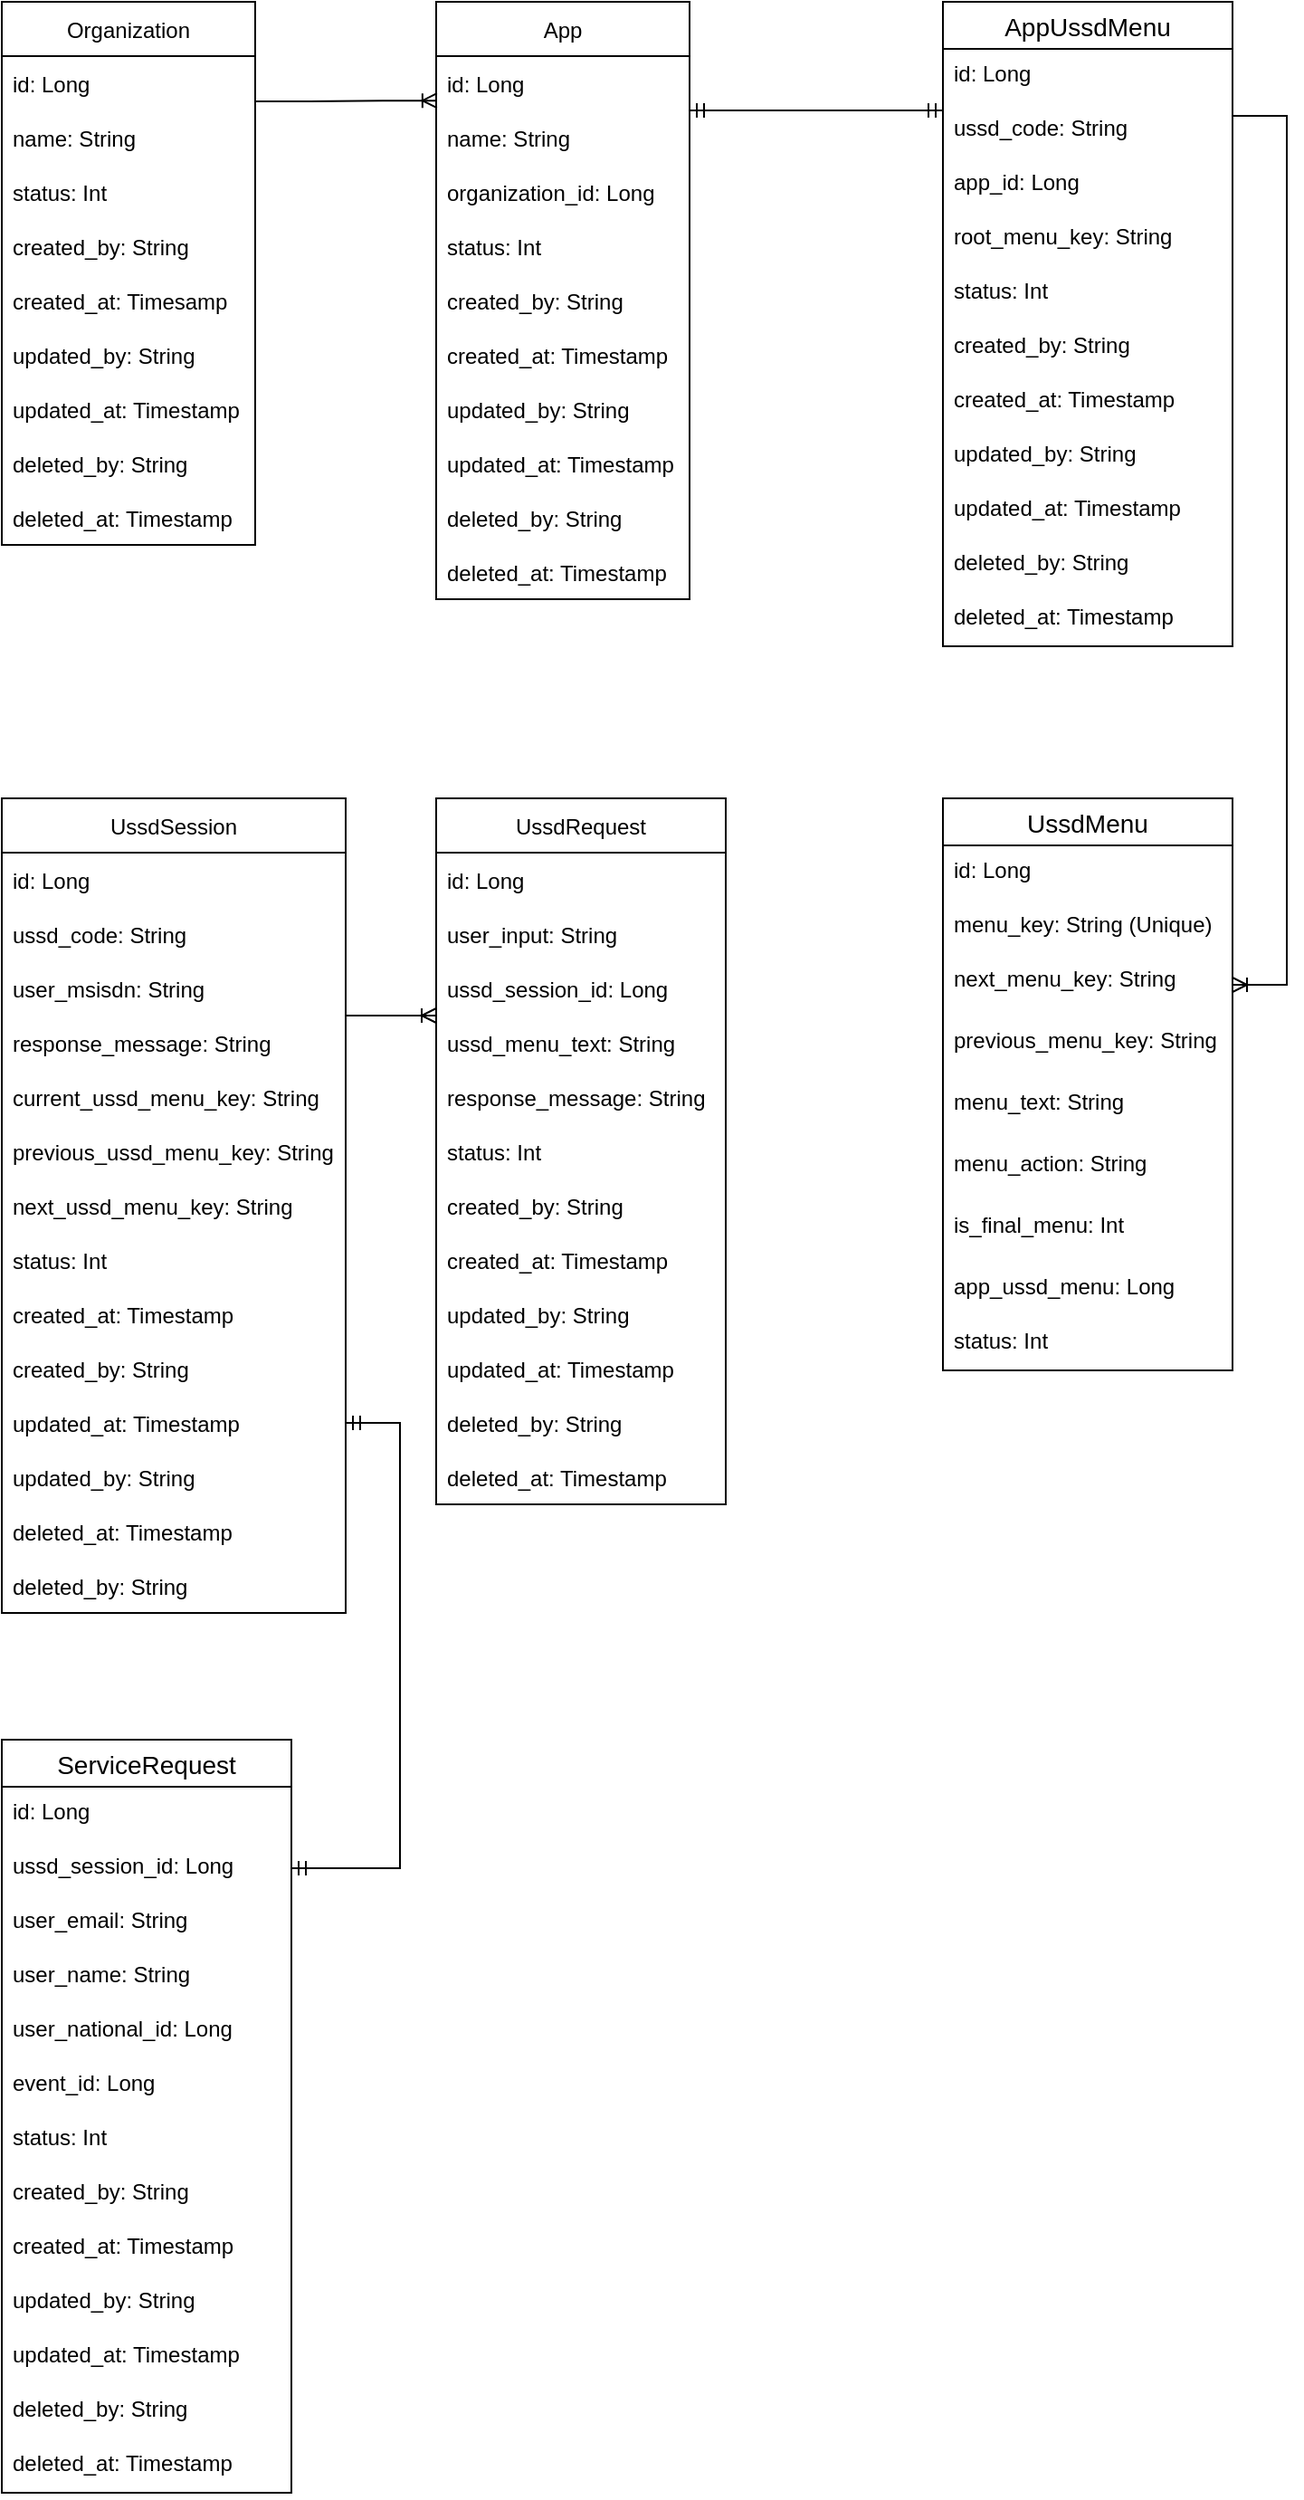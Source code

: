 <mxfile version="16.6.3" type="github" pages="2">
  <diagram id="KvQ5R8EBYwUY4ksD6bvi" name="ERD">
    <mxGraphModel dx="1031" dy="887" grid="1" gridSize="10" guides="1" tooltips="1" connect="1" arrows="1" fold="1" page="1" pageScale="1" pageWidth="1169" pageHeight="1654" math="0" shadow="0">
      <root>
        <mxCell id="0" />
        <mxCell id="1" parent="0" />
        <mxCell id="mJyw6XsFkIW_8hc0mJWz-1" value="Organization" style="swimlane;fontStyle=0;childLayout=stackLayout;horizontal=1;startSize=30;horizontalStack=0;resizeParent=1;resizeParentMax=0;resizeLast=0;collapsible=1;marginBottom=0;" parent="1" vertex="1">
          <mxGeometry x="40" y="40" width="140" height="300" as="geometry" />
        </mxCell>
        <mxCell id="mJyw6XsFkIW_8hc0mJWz-2" value="id: Long" style="text;strokeColor=none;fillColor=none;align=left;verticalAlign=middle;spacingLeft=4;spacingRight=4;overflow=hidden;points=[[0,0.5],[1,0.5]];portConstraint=eastwest;rotatable=0;" parent="mJyw6XsFkIW_8hc0mJWz-1" vertex="1">
          <mxGeometry y="30" width="140" height="30" as="geometry" />
        </mxCell>
        <mxCell id="mJyw6XsFkIW_8hc0mJWz-3" value="name: String" style="text;strokeColor=none;fillColor=none;align=left;verticalAlign=middle;spacingLeft=4;spacingRight=4;overflow=hidden;points=[[0,0.5],[1,0.5]];portConstraint=eastwest;rotatable=0;" parent="mJyw6XsFkIW_8hc0mJWz-1" vertex="1">
          <mxGeometry y="60" width="140" height="30" as="geometry" />
        </mxCell>
        <mxCell id="mJyw6XsFkIW_8hc0mJWz-42" value="status: Int" style="text;strokeColor=none;fillColor=none;align=left;verticalAlign=middle;spacingLeft=4;spacingRight=4;overflow=hidden;points=[[0,0.5],[1,0.5]];portConstraint=eastwest;rotatable=0;" parent="mJyw6XsFkIW_8hc0mJWz-1" vertex="1">
          <mxGeometry y="90" width="140" height="30" as="geometry" />
        </mxCell>
        <mxCell id="mJyw6XsFkIW_8hc0mJWz-45" value="created_by: String" style="text;strokeColor=none;fillColor=none;align=left;verticalAlign=middle;spacingLeft=4;spacingRight=4;overflow=hidden;points=[[0,0.5],[1,0.5]];portConstraint=eastwest;rotatable=0;" parent="mJyw6XsFkIW_8hc0mJWz-1" vertex="1">
          <mxGeometry y="120" width="140" height="30" as="geometry" />
        </mxCell>
        <mxCell id="mJyw6XsFkIW_8hc0mJWz-46" value="created_at: Timesamp" style="text;strokeColor=none;fillColor=none;align=left;verticalAlign=middle;spacingLeft=4;spacingRight=4;overflow=hidden;points=[[0,0.5],[1,0.5]];portConstraint=eastwest;rotatable=0;" parent="mJyw6XsFkIW_8hc0mJWz-1" vertex="1">
          <mxGeometry y="150" width="140" height="30" as="geometry" />
        </mxCell>
        <mxCell id="mJyw6XsFkIW_8hc0mJWz-47" value="updated_by: String" style="text;strokeColor=none;fillColor=none;align=left;verticalAlign=middle;spacingLeft=4;spacingRight=4;overflow=hidden;points=[[0,0.5],[1,0.5]];portConstraint=eastwest;rotatable=0;" parent="mJyw6XsFkIW_8hc0mJWz-1" vertex="1">
          <mxGeometry y="180" width="140" height="30" as="geometry" />
        </mxCell>
        <mxCell id="mJyw6XsFkIW_8hc0mJWz-48" value="updated_at: Timestamp" style="text;strokeColor=none;fillColor=none;align=left;verticalAlign=middle;spacingLeft=4;spacingRight=4;overflow=hidden;points=[[0,0.5],[1,0.5]];portConstraint=eastwest;rotatable=0;" parent="mJyw6XsFkIW_8hc0mJWz-1" vertex="1">
          <mxGeometry y="210" width="140" height="30" as="geometry" />
        </mxCell>
        <mxCell id="mJyw6XsFkIW_8hc0mJWz-49" value="deleted_by: String" style="text;strokeColor=none;fillColor=none;align=left;verticalAlign=middle;spacingLeft=4;spacingRight=4;overflow=hidden;points=[[0,0.5],[1,0.5]];portConstraint=eastwest;rotatable=0;" parent="mJyw6XsFkIW_8hc0mJWz-1" vertex="1">
          <mxGeometry y="240" width="140" height="30" as="geometry" />
        </mxCell>
        <mxCell id="mJyw6XsFkIW_8hc0mJWz-50" value="deleted_at: Timestamp" style="text;strokeColor=none;fillColor=none;align=left;verticalAlign=middle;spacingLeft=4;spacingRight=4;overflow=hidden;points=[[0,0.5],[1,0.5]];portConstraint=eastwest;rotatable=0;" parent="mJyw6XsFkIW_8hc0mJWz-1" vertex="1">
          <mxGeometry y="270" width="140" height="30" as="geometry" />
        </mxCell>
        <mxCell id="mJyw6XsFkIW_8hc0mJWz-5" value="App" style="swimlane;fontStyle=0;childLayout=stackLayout;horizontal=1;startSize=30;horizontalStack=0;resizeParent=1;resizeParentMax=0;resizeLast=0;collapsible=1;marginBottom=0;" parent="1" vertex="1">
          <mxGeometry x="280" y="40" width="140" height="330" as="geometry" />
        </mxCell>
        <mxCell id="mJyw6XsFkIW_8hc0mJWz-6" value="id: Long" style="text;strokeColor=none;fillColor=none;align=left;verticalAlign=middle;spacingLeft=4;spacingRight=4;overflow=hidden;points=[[0,0.5],[1,0.5]];portConstraint=eastwest;rotatable=0;" parent="mJyw6XsFkIW_8hc0mJWz-5" vertex="1">
          <mxGeometry y="30" width="140" height="30" as="geometry" />
        </mxCell>
        <mxCell id="mJyw6XsFkIW_8hc0mJWz-7" value="name: String" style="text;strokeColor=none;fillColor=none;align=left;verticalAlign=middle;spacingLeft=4;spacingRight=4;overflow=hidden;points=[[0,0.5],[1,0.5]];portConstraint=eastwest;rotatable=0;" parent="mJyw6XsFkIW_8hc0mJWz-5" vertex="1">
          <mxGeometry y="60" width="140" height="30" as="geometry" />
        </mxCell>
        <mxCell id="mJyw6XsFkIW_8hc0mJWz-8" value="organization_id: Long" style="text;strokeColor=none;fillColor=none;align=left;verticalAlign=middle;spacingLeft=4;spacingRight=4;overflow=hidden;points=[[0,0.5],[1,0.5]];portConstraint=eastwest;rotatable=0;" parent="mJyw6XsFkIW_8hc0mJWz-5" vertex="1">
          <mxGeometry y="90" width="140" height="30" as="geometry" />
        </mxCell>
        <mxCell id="mJyw6XsFkIW_8hc0mJWz-43" value="status: Int" style="text;strokeColor=none;fillColor=none;align=left;verticalAlign=middle;spacingLeft=4;spacingRight=4;overflow=hidden;points=[[0,0.5],[1,0.5]];portConstraint=eastwest;rotatable=0;" parent="mJyw6XsFkIW_8hc0mJWz-5" vertex="1">
          <mxGeometry y="120" width="140" height="30" as="geometry" />
        </mxCell>
        <mxCell id="mJyw6XsFkIW_8hc0mJWz-51" value="created_by: String" style="text;strokeColor=none;fillColor=none;align=left;verticalAlign=middle;spacingLeft=4;spacingRight=4;overflow=hidden;points=[[0,0.5],[1,0.5]];portConstraint=eastwest;rotatable=0;" parent="mJyw6XsFkIW_8hc0mJWz-5" vertex="1">
          <mxGeometry y="150" width="140" height="30" as="geometry" />
        </mxCell>
        <mxCell id="mJyw6XsFkIW_8hc0mJWz-58" value="created_at: Timestamp" style="text;strokeColor=none;fillColor=none;align=left;verticalAlign=middle;spacingLeft=4;spacingRight=4;overflow=hidden;points=[[0,0.5],[1,0.5]];portConstraint=eastwest;rotatable=0;" parent="mJyw6XsFkIW_8hc0mJWz-5" vertex="1">
          <mxGeometry y="180" width="140" height="30" as="geometry" />
        </mxCell>
        <mxCell id="mJyw6XsFkIW_8hc0mJWz-59" value="updated_by: String" style="text;strokeColor=none;fillColor=none;align=left;verticalAlign=middle;spacingLeft=4;spacingRight=4;overflow=hidden;points=[[0,0.5],[1,0.5]];portConstraint=eastwest;rotatable=0;" parent="mJyw6XsFkIW_8hc0mJWz-5" vertex="1">
          <mxGeometry y="210" width="140" height="30" as="geometry" />
        </mxCell>
        <mxCell id="mJyw6XsFkIW_8hc0mJWz-60" value="updated_at: Timestamp" style="text;strokeColor=none;fillColor=none;align=left;verticalAlign=middle;spacingLeft=4;spacingRight=4;overflow=hidden;points=[[0,0.5],[1,0.5]];portConstraint=eastwest;rotatable=0;" parent="mJyw6XsFkIW_8hc0mJWz-5" vertex="1">
          <mxGeometry y="240" width="140" height="30" as="geometry" />
        </mxCell>
        <mxCell id="mJyw6XsFkIW_8hc0mJWz-61" value="deleted_by: String" style="text;strokeColor=none;fillColor=none;align=left;verticalAlign=middle;spacingLeft=4;spacingRight=4;overflow=hidden;points=[[0,0.5],[1,0.5]];portConstraint=eastwest;rotatable=0;" parent="mJyw6XsFkIW_8hc0mJWz-5" vertex="1">
          <mxGeometry y="270" width="140" height="30" as="geometry" />
        </mxCell>
        <mxCell id="mJyw6XsFkIW_8hc0mJWz-62" value="deleted_at: Timestamp" style="text;strokeColor=none;fillColor=none;align=left;verticalAlign=middle;spacingLeft=4;spacingRight=4;overflow=hidden;points=[[0,0.5],[1,0.5]];portConstraint=eastwest;rotatable=0;" parent="mJyw6XsFkIW_8hc0mJWz-5" vertex="1">
          <mxGeometry y="300" width="140" height="30" as="geometry" />
        </mxCell>
        <mxCell id="mJyw6XsFkIW_8hc0mJWz-23" value="" style="edgeStyle=entityRelationEdgeStyle;fontSize=12;html=1;endArrow=ERoneToMany;rounded=0;entryX=0.003;entryY=0.82;entryDx=0;entryDy=0;entryPerimeter=0;" parent="1" target="mJyw6XsFkIW_8hc0mJWz-6" edge="1">
          <mxGeometry width="100" height="100" relative="1" as="geometry">
            <mxPoint x="180" y="95" as="sourcePoint" />
            <mxPoint x="470" y="270" as="targetPoint" />
          </mxGeometry>
        </mxCell>
        <mxCell id="mJyw6XsFkIW_8hc0mJWz-24" value="UssdMenu" style="swimlane;fontStyle=0;childLayout=stackLayout;horizontal=1;startSize=26;horizontalStack=0;resizeParent=1;resizeParentMax=0;resizeLast=0;collapsible=1;marginBottom=0;align=center;fontSize=14;" parent="1" vertex="1">
          <mxGeometry x="560" y="480" width="160" height="316" as="geometry" />
        </mxCell>
        <mxCell id="mJyw6XsFkIW_8hc0mJWz-25" value="id: Long" style="text;strokeColor=none;fillColor=none;spacingLeft=4;spacingRight=4;overflow=hidden;rotatable=0;points=[[0,0.5],[1,0.5]];portConstraint=eastwest;fontSize=12;" parent="mJyw6XsFkIW_8hc0mJWz-24" vertex="1">
          <mxGeometry y="26" width="160" height="30" as="geometry" />
        </mxCell>
        <mxCell id="mJyw6XsFkIW_8hc0mJWz-26" value="menu_key: String (Unique)" style="text;strokeColor=none;fillColor=none;spacingLeft=4;spacingRight=4;overflow=hidden;rotatable=0;points=[[0,0.5],[1,0.5]];portConstraint=eastwest;fontSize=12;" parent="mJyw6XsFkIW_8hc0mJWz-24" vertex="1">
          <mxGeometry y="56" width="160" height="30" as="geometry" />
        </mxCell>
        <mxCell id="mJyw6XsFkIW_8hc0mJWz-27" value="next_menu_key: String" style="text;strokeColor=none;fillColor=none;spacingLeft=4;spacingRight=4;overflow=hidden;rotatable=0;points=[[0,0.5],[1,0.5]];portConstraint=eastwest;fontSize=12;" parent="mJyw6XsFkIW_8hc0mJWz-24" vertex="1">
          <mxGeometry y="86" width="160" height="34" as="geometry" />
        </mxCell>
        <mxCell id="mJyw6XsFkIW_8hc0mJWz-28" value="previous_menu_key: String" style="text;strokeColor=none;fillColor=none;spacingLeft=4;spacingRight=4;overflow=hidden;rotatable=0;points=[[0,0.5],[1,0.5]];portConstraint=eastwest;fontSize=12;" parent="mJyw6XsFkIW_8hc0mJWz-24" vertex="1">
          <mxGeometry y="120" width="160" height="34" as="geometry" />
        </mxCell>
        <mxCell id="mJyw6XsFkIW_8hc0mJWz-29" value="menu_text: String" style="text;strokeColor=none;fillColor=none;spacingLeft=4;spacingRight=4;overflow=hidden;rotatable=0;points=[[0,0.5],[1,0.5]];portConstraint=eastwest;fontSize=12;" parent="mJyw6XsFkIW_8hc0mJWz-24" vertex="1">
          <mxGeometry y="154" width="160" height="34" as="geometry" />
        </mxCell>
        <mxCell id="mJyw6XsFkIW_8hc0mJWz-39" value="menu_action: String" style="text;strokeColor=none;fillColor=none;spacingLeft=4;spacingRight=4;overflow=hidden;rotatable=0;points=[[0,0.5],[1,0.5]];portConstraint=eastwest;fontSize=12;" parent="mJyw6XsFkIW_8hc0mJWz-24" vertex="1">
          <mxGeometry y="188" width="160" height="34" as="geometry" />
        </mxCell>
        <mxCell id="mJyw6XsFkIW_8hc0mJWz-41" value="is_final_menu: Int" style="text;strokeColor=none;fillColor=none;spacingLeft=4;spacingRight=4;overflow=hidden;rotatable=0;points=[[0,0.5],[1,0.5]];portConstraint=eastwest;fontSize=12;" parent="mJyw6XsFkIW_8hc0mJWz-24" vertex="1">
          <mxGeometry y="222" width="160" height="34" as="geometry" />
        </mxCell>
        <mxCell id="mJyw6XsFkIW_8hc0mJWz-63" value="app_ussd_menu: Long" style="text;strokeColor=none;fillColor=none;spacingLeft=4;spacingRight=4;overflow=hidden;rotatable=0;points=[[0,0.5],[1,0.5]];portConstraint=eastwest;fontSize=12;" parent="mJyw6XsFkIW_8hc0mJWz-24" vertex="1">
          <mxGeometry y="256" width="160" height="30" as="geometry" />
        </mxCell>
        <mxCell id="GlEYW9tfqI5fet_0SVPQ-40" value="status: Int" style="text;strokeColor=none;fillColor=none;spacingLeft=4;spacingRight=4;overflow=hidden;rotatable=0;points=[[0,0.5],[1,0.5]];portConstraint=eastwest;fontSize=12;" parent="mJyw6XsFkIW_8hc0mJWz-24" vertex="1">
          <mxGeometry y="286" width="160" height="30" as="geometry" />
        </mxCell>
        <mxCell id="mJyw6XsFkIW_8hc0mJWz-31" value="AppUssdMenu" style="swimlane;fontStyle=0;childLayout=stackLayout;horizontal=1;startSize=26;horizontalStack=0;resizeParent=1;resizeParentMax=0;resizeLast=0;collapsible=1;marginBottom=0;align=center;fontSize=14;" parent="1" vertex="1">
          <mxGeometry x="560" y="40" width="160" height="356" as="geometry" />
        </mxCell>
        <mxCell id="mJyw6XsFkIW_8hc0mJWz-32" value="id: Long" style="text;strokeColor=none;fillColor=none;spacingLeft=4;spacingRight=4;overflow=hidden;rotatable=0;points=[[0,0.5],[1,0.5]];portConstraint=eastwest;fontSize=12;" parent="mJyw6XsFkIW_8hc0mJWz-31" vertex="1">
          <mxGeometry y="26" width="160" height="30" as="geometry" />
        </mxCell>
        <mxCell id="mJyw6XsFkIW_8hc0mJWz-33" value="ussd_code: String" style="text;strokeColor=none;fillColor=none;spacingLeft=4;spacingRight=4;overflow=hidden;rotatable=0;points=[[0,0.5],[1,0.5]];portConstraint=eastwest;fontSize=12;" parent="mJyw6XsFkIW_8hc0mJWz-31" vertex="1">
          <mxGeometry y="56" width="160" height="30" as="geometry" />
        </mxCell>
        <mxCell id="mJyw6XsFkIW_8hc0mJWz-34" value="app_id: Long" style="text;strokeColor=none;fillColor=none;spacingLeft=4;spacingRight=4;overflow=hidden;rotatable=0;points=[[0,0.5],[1,0.5]];portConstraint=eastwest;fontSize=12;" parent="mJyw6XsFkIW_8hc0mJWz-31" vertex="1">
          <mxGeometry y="86" width="160" height="30" as="geometry" />
        </mxCell>
        <mxCell id="mJyw6XsFkIW_8hc0mJWz-40" value="root_menu_key: String" style="text;strokeColor=none;fillColor=none;spacingLeft=4;spacingRight=4;overflow=hidden;rotatable=0;points=[[0,0.5],[1,0.5]];portConstraint=eastwest;fontSize=12;" parent="mJyw6XsFkIW_8hc0mJWz-31" vertex="1">
          <mxGeometry y="116" width="160" height="30" as="geometry" />
        </mxCell>
        <mxCell id="mJyw6XsFkIW_8hc0mJWz-44" value="status: Int" style="text;strokeColor=none;fillColor=none;spacingLeft=4;spacingRight=4;overflow=hidden;rotatable=0;points=[[0,0.5],[1,0.5]];portConstraint=eastwest;fontSize=12;" parent="mJyw6XsFkIW_8hc0mJWz-31" vertex="1">
          <mxGeometry y="146" width="160" height="30" as="geometry" />
        </mxCell>
        <mxCell id="6i5yglQuE1BQO9XLoFf_-1" value="created_by: String" style="text;strokeColor=none;fillColor=none;spacingLeft=4;spacingRight=4;overflow=hidden;rotatable=0;points=[[0,0.5],[1,0.5]];portConstraint=eastwest;fontSize=12;" parent="mJyw6XsFkIW_8hc0mJWz-31" vertex="1">
          <mxGeometry y="176" width="160" height="30" as="geometry" />
        </mxCell>
        <mxCell id="6i5yglQuE1BQO9XLoFf_-2" value="created_at: Timestamp" style="text;strokeColor=none;fillColor=none;spacingLeft=4;spacingRight=4;overflow=hidden;rotatable=0;points=[[0,0.5],[1,0.5]];portConstraint=eastwest;fontSize=12;" parent="mJyw6XsFkIW_8hc0mJWz-31" vertex="1">
          <mxGeometry y="206" width="160" height="30" as="geometry" />
        </mxCell>
        <mxCell id="6i5yglQuE1BQO9XLoFf_-3" value="updated_by: String" style="text;strokeColor=none;fillColor=none;spacingLeft=4;spacingRight=4;overflow=hidden;rotatable=0;points=[[0,0.5],[1,0.5]];portConstraint=eastwest;fontSize=12;" parent="mJyw6XsFkIW_8hc0mJWz-31" vertex="1">
          <mxGeometry y="236" width="160" height="30" as="geometry" />
        </mxCell>
        <mxCell id="6i5yglQuE1BQO9XLoFf_-4" value="updated_at: Timestamp" style="text;strokeColor=none;fillColor=none;spacingLeft=4;spacingRight=4;overflow=hidden;rotatable=0;points=[[0,0.5],[1,0.5]];portConstraint=eastwest;fontSize=12;" parent="mJyw6XsFkIW_8hc0mJWz-31" vertex="1">
          <mxGeometry y="266" width="160" height="30" as="geometry" />
        </mxCell>
        <mxCell id="6i5yglQuE1BQO9XLoFf_-5" value="deleted_by: String" style="text;strokeColor=none;fillColor=none;spacingLeft=4;spacingRight=4;overflow=hidden;rotatable=0;points=[[0,0.5],[1,0.5]];portConstraint=eastwest;fontSize=12;" parent="mJyw6XsFkIW_8hc0mJWz-31" vertex="1">
          <mxGeometry y="296" width="160" height="30" as="geometry" />
        </mxCell>
        <mxCell id="6i5yglQuE1BQO9XLoFf_-6" value="deleted_at: Timestamp" style="text;strokeColor=none;fillColor=none;spacingLeft=4;spacingRight=4;overflow=hidden;rotatable=0;points=[[0,0.5],[1,0.5]];portConstraint=eastwest;fontSize=12;" parent="mJyw6XsFkIW_8hc0mJWz-31" vertex="1">
          <mxGeometry y="326" width="160" height="30" as="geometry" />
        </mxCell>
        <mxCell id="mJyw6XsFkIW_8hc0mJWz-37" value="" style="edgeStyle=entityRelationEdgeStyle;fontSize=12;html=1;endArrow=ERmandOne;startArrow=ERmandOne;rounded=0;" parent="1" edge="1">
          <mxGeometry width="100" height="100" relative="1" as="geometry">
            <mxPoint x="420" y="100" as="sourcePoint" />
            <mxPoint x="560" y="100" as="targetPoint" />
          </mxGeometry>
        </mxCell>
        <mxCell id="mJyw6XsFkIW_8hc0mJWz-38" value="" style="edgeStyle=entityRelationEdgeStyle;fontSize=12;html=1;endArrow=ERoneToMany;rounded=0;entryX=1;entryY=0.5;entryDx=0;entryDy=0;" parent="1" target="mJyw6XsFkIW_8hc0mJWz-27" edge="1">
          <mxGeometry width="100" height="100" relative="1" as="geometry">
            <mxPoint x="720" y="103" as="sourcePoint" />
            <mxPoint x="790" y="460" as="targetPoint" />
          </mxGeometry>
        </mxCell>
        <mxCell id="GlEYW9tfqI5fet_0SVPQ-1" value="UssdSession" style="swimlane;fontStyle=0;childLayout=stackLayout;horizontal=1;startSize=30;horizontalStack=0;resizeParent=1;resizeParentMax=0;resizeLast=0;collapsible=1;marginBottom=0;" parent="1" vertex="1">
          <mxGeometry x="40" y="480" width="190" height="450" as="geometry" />
        </mxCell>
        <mxCell id="GlEYW9tfqI5fet_0SVPQ-2" value="id: Long" style="text;strokeColor=none;fillColor=none;align=left;verticalAlign=middle;spacingLeft=4;spacingRight=4;overflow=hidden;points=[[0,0.5],[1,0.5]];portConstraint=eastwest;rotatable=0;" parent="GlEYW9tfqI5fet_0SVPQ-1" vertex="1">
          <mxGeometry y="30" width="190" height="30" as="geometry" />
        </mxCell>
        <mxCell id="GlEYW9tfqI5fet_0SVPQ-3" value="ussd_code: String" style="text;strokeColor=none;fillColor=none;align=left;verticalAlign=middle;spacingLeft=4;spacingRight=4;overflow=hidden;points=[[0,0.5],[1,0.5]];portConstraint=eastwest;rotatable=0;" parent="GlEYW9tfqI5fet_0SVPQ-1" vertex="1">
          <mxGeometry y="60" width="190" height="30" as="geometry" />
        </mxCell>
        <mxCell id="GlEYW9tfqI5fet_0SVPQ-43" value="user_msisdn: String" style="text;strokeColor=none;fillColor=none;align=left;verticalAlign=middle;spacingLeft=4;spacingRight=4;overflow=hidden;points=[[0,0.5],[1,0.5]];portConstraint=eastwest;rotatable=0;" parent="GlEYW9tfqI5fet_0SVPQ-1" vertex="1">
          <mxGeometry y="90" width="190" height="30" as="geometry" />
        </mxCell>
        <mxCell id="GlEYW9tfqI5fet_0SVPQ-28" value="response_message: String" style="text;strokeColor=none;fillColor=none;align=left;verticalAlign=middle;spacingLeft=4;spacingRight=4;overflow=hidden;points=[[0,0.5],[1,0.5]];portConstraint=eastwest;rotatable=0;" parent="GlEYW9tfqI5fet_0SVPQ-1" vertex="1">
          <mxGeometry y="120" width="190" height="30" as="geometry" />
        </mxCell>
        <mxCell id="6i5yglQuE1BQO9XLoFf_-7" value="current_ussd_menu_key: String" style="text;strokeColor=none;fillColor=none;align=left;verticalAlign=middle;spacingLeft=4;spacingRight=4;overflow=hidden;points=[[0,0.5],[1,0.5]];portConstraint=eastwest;rotatable=0;" parent="GlEYW9tfqI5fet_0SVPQ-1" vertex="1">
          <mxGeometry y="150" width="190" height="30" as="geometry" />
        </mxCell>
        <mxCell id="6i5yglQuE1BQO9XLoFf_-8" value="previous_ussd_menu_key: String" style="text;strokeColor=none;fillColor=none;align=left;verticalAlign=middle;spacingLeft=4;spacingRight=4;overflow=hidden;points=[[0,0.5],[1,0.5]];portConstraint=eastwest;rotatable=0;" parent="GlEYW9tfqI5fet_0SVPQ-1" vertex="1">
          <mxGeometry y="180" width="190" height="30" as="geometry" />
        </mxCell>
        <mxCell id="pX3hn8ts8ALM8ntzHiRw-1" value="next_ussd_menu_key: String" style="text;strokeColor=none;fillColor=none;align=left;verticalAlign=middle;spacingLeft=4;spacingRight=4;overflow=hidden;points=[[0,0.5],[1,0.5]];portConstraint=eastwest;rotatable=0;" vertex="1" parent="GlEYW9tfqI5fet_0SVPQ-1">
          <mxGeometry y="210" width="190" height="30" as="geometry" />
        </mxCell>
        <mxCell id="GlEYW9tfqI5fet_0SVPQ-27" value="status: Int" style="text;strokeColor=none;fillColor=none;align=left;verticalAlign=middle;spacingLeft=4;spacingRight=4;overflow=hidden;points=[[0,0.5],[1,0.5]];portConstraint=eastwest;rotatable=0;" parent="GlEYW9tfqI5fet_0SVPQ-1" vertex="1">
          <mxGeometry y="240" width="190" height="30" as="geometry" />
        </mxCell>
        <mxCell id="GlEYW9tfqI5fet_0SVPQ-4" value="created_at: Timestamp" style="text;strokeColor=none;fillColor=none;align=left;verticalAlign=middle;spacingLeft=4;spacingRight=4;overflow=hidden;points=[[0,0.5],[1,0.5]];portConstraint=eastwest;rotatable=0;" parent="GlEYW9tfqI5fet_0SVPQ-1" vertex="1">
          <mxGeometry y="270" width="190" height="30" as="geometry" />
        </mxCell>
        <mxCell id="GlEYW9tfqI5fet_0SVPQ-5" value="created_by: String" style="text;strokeColor=none;fillColor=none;align=left;verticalAlign=middle;spacingLeft=4;spacingRight=4;overflow=hidden;points=[[0,0.5],[1,0.5]];portConstraint=eastwest;rotatable=0;" parent="GlEYW9tfqI5fet_0SVPQ-1" vertex="1">
          <mxGeometry y="300" width="190" height="30" as="geometry" />
        </mxCell>
        <mxCell id="GlEYW9tfqI5fet_0SVPQ-6" value="updated_at: Timestamp" style="text;strokeColor=none;fillColor=none;align=left;verticalAlign=middle;spacingLeft=4;spacingRight=4;overflow=hidden;points=[[0,0.5],[1,0.5]];portConstraint=eastwest;rotatable=0;" parent="GlEYW9tfqI5fet_0SVPQ-1" vertex="1">
          <mxGeometry y="330" width="190" height="30" as="geometry" />
        </mxCell>
        <mxCell id="GlEYW9tfqI5fet_0SVPQ-7" value="updated_by: String" style="text;strokeColor=none;fillColor=none;align=left;verticalAlign=middle;spacingLeft=4;spacingRight=4;overflow=hidden;points=[[0,0.5],[1,0.5]];portConstraint=eastwest;rotatable=0;" parent="GlEYW9tfqI5fet_0SVPQ-1" vertex="1">
          <mxGeometry y="360" width="190" height="30" as="geometry" />
        </mxCell>
        <mxCell id="GlEYW9tfqI5fet_0SVPQ-8" value="deleted_at: Timestamp" style="text;strokeColor=none;fillColor=none;align=left;verticalAlign=middle;spacingLeft=4;spacingRight=4;overflow=hidden;points=[[0,0.5],[1,0.5]];portConstraint=eastwest;rotatable=0;" parent="GlEYW9tfqI5fet_0SVPQ-1" vertex="1">
          <mxGeometry y="390" width="190" height="30" as="geometry" />
        </mxCell>
        <mxCell id="GlEYW9tfqI5fet_0SVPQ-9" value="deleted_by: String" style="text;strokeColor=none;fillColor=none;align=left;verticalAlign=middle;spacingLeft=4;spacingRight=4;overflow=hidden;points=[[0,0.5],[1,0.5]];portConstraint=eastwest;rotatable=0;" parent="GlEYW9tfqI5fet_0SVPQ-1" vertex="1">
          <mxGeometry y="420" width="190" height="30" as="geometry" />
        </mxCell>
        <mxCell id="GlEYW9tfqI5fet_0SVPQ-10" value="UssdRequest" style="swimlane;fontStyle=0;childLayout=stackLayout;horizontal=1;startSize=30;horizontalStack=0;resizeParent=1;resizeParentMax=0;resizeLast=0;collapsible=1;marginBottom=0;" parent="1" vertex="1">
          <mxGeometry x="280" y="480" width="160" height="390" as="geometry" />
        </mxCell>
        <mxCell id="GlEYW9tfqI5fet_0SVPQ-11" value="id: Long" style="text;strokeColor=none;fillColor=none;align=left;verticalAlign=middle;spacingLeft=4;spacingRight=4;overflow=hidden;points=[[0,0.5],[1,0.5]];portConstraint=eastwest;rotatable=0;" parent="GlEYW9tfqI5fet_0SVPQ-10" vertex="1">
          <mxGeometry y="30" width="160" height="30" as="geometry" />
        </mxCell>
        <mxCell id="GlEYW9tfqI5fet_0SVPQ-12" value="user_input: String" style="text;strokeColor=none;fillColor=none;align=left;verticalAlign=middle;spacingLeft=4;spacingRight=4;overflow=hidden;points=[[0,0.5],[1,0.5]];portConstraint=eastwest;rotatable=0;" parent="GlEYW9tfqI5fet_0SVPQ-10" vertex="1">
          <mxGeometry y="60" width="160" height="30" as="geometry" />
        </mxCell>
        <mxCell id="GlEYW9tfqI5fet_0SVPQ-13" value="ussd_session_id: Long" style="text;strokeColor=none;fillColor=none;align=left;verticalAlign=middle;spacingLeft=4;spacingRight=4;overflow=hidden;points=[[0,0.5],[1,0.5]];portConstraint=eastwest;rotatable=0;" parent="GlEYW9tfqI5fet_0SVPQ-10" vertex="1">
          <mxGeometry y="90" width="160" height="30" as="geometry" />
        </mxCell>
        <mxCell id="GlEYW9tfqI5fet_0SVPQ-14" value="ussd_menu_text: String" style="text;strokeColor=none;fillColor=none;align=left;verticalAlign=middle;spacingLeft=4;spacingRight=4;overflow=hidden;points=[[0,0.5],[1,0.5]];portConstraint=eastwest;rotatable=0;" parent="GlEYW9tfqI5fet_0SVPQ-10" vertex="1">
          <mxGeometry y="120" width="160" height="30" as="geometry" />
        </mxCell>
        <mxCell id="GlEYW9tfqI5fet_0SVPQ-30" value="response_message: String" style="text;strokeColor=none;fillColor=none;align=left;verticalAlign=middle;spacingLeft=4;spacingRight=4;overflow=hidden;points=[[0,0.5],[1,0.5]];portConstraint=eastwest;rotatable=0;" parent="GlEYW9tfqI5fet_0SVPQ-10" vertex="1">
          <mxGeometry y="150" width="160" height="30" as="geometry" />
        </mxCell>
        <mxCell id="GlEYW9tfqI5fet_0SVPQ-29" value="status: Int" style="text;strokeColor=none;fillColor=none;align=left;verticalAlign=middle;spacingLeft=4;spacingRight=4;overflow=hidden;points=[[0,0.5],[1,0.5]];portConstraint=eastwest;rotatable=0;" parent="GlEYW9tfqI5fet_0SVPQ-10" vertex="1">
          <mxGeometry y="180" width="160" height="30" as="geometry" />
        </mxCell>
        <mxCell id="GlEYW9tfqI5fet_0SVPQ-15" value="created_by: String" style="text;strokeColor=none;fillColor=none;align=left;verticalAlign=middle;spacingLeft=4;spacingRight=4;overflow=hidden;points=[[0,0.5],[1,0.5]];portConstraint=eastwest;rotatable=0;" parent="GlEYW9tfqI5fet_0SVPQ-10" vertex="1">
          <mxGeometry y="210" width="160" height="30" as="geometry" />
        </mxCell>
        <mxCell id="GlEYW9tfqI5fet_0SVPQ-16" value="created_at: Timestamp" style="text;strokeColor=none;fillColor=none;align=left;verticalAlign=middle;spacingLeft=4;spacingRight=4;overflow=hidden;points=[[0,0.5],[1,0.5]];portConstraint=eastwest;rotatable=0;" parent="GlEYW9tfqI5fet_0SVPQ-10" vertex="1">
          <mxGeometry y="240" width="160" height="30" as="geometry" />
        </mxCell>
        <mxCell id="GlEYW9tfqI5fet_0SVPQ-17" value="updated_by: String" style="text;strokeColor=none;fillColor=none;align=left;verticalAlign=middle;spacingLeft=4;spacingRight=4;overflow=hidden;points=[[0,0.5],[1,0.5]];portConstraint=eastwest;rotatable=0;" parent="GlEYW9tfqI5fet_0SVPQ-10" vertex="1">
          <mxGeometry y="270" width="160" height="30" as="geometry" />
        </mxCell>
        <mxCell id="GlEYW9tfqI5fet_0SVPQ-18" value="updated_at: Timestamp" style="text;strokeColor=none;fillColor=none;align=left;verticalAlign=middle;spacingLeft=4;spacingRight=4;overflow=hidden;points=[[0,0.5],[1,0.5]];portConstraint=eastwest;rotatable=0;" parent="GlEYW9tfqI5fet_0SVPQ-10" vertex="1">
          <mxGeometry y="300" width="160" height="30" as="geometry" />
        </mxCell>
        <mxCell id="GlEYW9tfqI5fet_0SVPQ-19" value="deleted_by: String" style="text;strokeColor=none;fillColor=none;align=left;verticalAlign=middle;spacingLeft=4;spacingRight=4;overflow=hidden;points=[[0,0.5],[1,0.5]];portConstraint=eastwest;rotatable=0;" parent="GlEYW9tfqI5fet_0SVPQ-10" vertex="1">
          <mxGeometry y="330" width="160" height="30" as="geometry" />
        </mxCell>
        <mxCell id="GlEYW9tfqI5fet_0SVPQ-20" value="deleted_at: Timestamp" style="text;strokeColor=none;fillColor=none;align=left;verticalAlign=middle;spacingLeft=4;spacingRight=4;overflow=hidden;points=[[0,0.5],[1,0.5]];portConstraint=eastwest;rotatable=0;" parent="GlEYW9tfqI5fet_0SVPQ-10" vertex="1">
          <mxGeometry y="360" width="160" height="30" as="geometry" />
        </mxCell>
        <mxCell id="GlEYW9tfqI5fet_0SVPQ-21" value="" style="edgeStyle=entityRelationEdgeStyle;fontSize=12;html=1;endArrow=ERoneToMany;rounded=0;" parent="1" edge="1">
          <mxGeometry width="100" height="100" relative="1" as="geometry">
            <mxPoint x="230" y="600" as="sourcePoint" />
            <mxPoint x="280" y="600" as="targetPoint" />
          </mxGeometry>
        </mxCell>
        <mxCell id="GlEYW9tfqI5fet_0SVPQ-23" value="ServiceRequest" style="swimlane;fontStyle=0;childLayout=stackLayout;horizontal=1;startSize=26;horizontalStack=0;resizeParent=1;resizeParentMax=0;resizeLast=0;collapsible=1;marginBottom=0;align=center;fontSize=14;" parent="1" vertex="1">
          <mxGeometry x="40" y="1000" width="160" height="416" as="geometry" />
        </mxCell>
        <mxCell id="GlEYW9tfqI5fet_0SVPQ-24" value="id: Long" style="text;strokeColor=none;fillColor=none;spacingLeft=4;spacingRight=4;overflow=hidden;rotatable=0;points=[[0,0.5],[1,0.5]];portConstraint=eastwest;fontSize=12;" parent="GlEYW9tfqI5fet_0SVPQ-23" vertex="1">
          <mxGeometry y="26" width="160" height="30" as="geometry" />
        </mxCell>
        <mxCell id="GlEYW9tfqI5fet_0SVPQ-25" value="ussd_session_id: Long" style="text;strokeColor=none;fillColor=none;spacingLeft=4;spacingRight=4;overflow=hidden;rotatable=0;points=[[0,0.5],[1,0.5]];portConstraint=eastwest;fontSize=12;" parent="GlEYW9tfqI5fet_0SVPQ-23" vertex="1">
          <mxGeometry y="56" width="160" height="30" as="geometry" />
        </mxCell>
        <mxCell id="GlEYW9tfqI5fet_0SVPQ-26" value="user_email: String" style="text;strokeColor=none;fillColor=none;spacingLeft=4;spacingRight=4;overflow=hidden;rotatable=0;points=[[0,0.5],[1,0.5]];portConstraint=eastwest;fontSize=12;" parent="GlEYW9tfqI5fet_0SVPQ-23" vertex="1">
          <mxGeometry y="86" width="160" height="30" as="geometry" />
        </mxCell>
        <mxCell id="GlEYW9tfqI5fet_0SVPQ-41" value="user_name: String" style="text;strokeColor=none;fillColor=none;spacingLeft=4;spacingRight=4;overflow=hidden;rotatable=0;points=[[0,0.5],[1,0.5]];portConstraint=eastwest;fontSize=12;" parent="GlEYW9tfqI5fet_0SVPQ-23" vertex="1">
          <mxGeometry y="116" width="160" height="30" as="geometry" />
        </mxCell>
        <mxCell id="GlEYW9tfqI5fet_0SVPQ-42" value="user_national_id: Long" style="text;strokeColor=none;fillColor=none;spacingLeft=4;spacingRight=4;overflow=hidden;rotatable=0;points=[[0,0.5],[1,0.5]];portConstraint=eastwest;fontSize=12;" parent="GlEYW9tfqI5fet_0SVPQ-23" vertex="1">
          <mxGeometry y="146" width="160" height="30" as="geometry" />
        </mxCell>
        <mxCell id="GlEYW9tfqI5fet_0SVPQ-31" value="event_id: Long" style="text;strokeColor=none;fillColor=none;spacingLeft=4;spacingRight=4;overflow=hidden;rotatable=0;points=[[0,0.5],[1,0.5]];portConstraint=eastwest;fontSize=12;" parent="GlEYW9tfqI5fet_0SVPQ-23" vertex="1">
          <mxGeometry y="176" width="160" height="30" as="geometry" />
        </mxCell>
        <mxCell id="GlEYW9tfqI5fet_0SVPQ-38" value="status: Int" style="text;strokeColor=none;fillColor=none;spacingLeft=4;spacingRight=4;overflow=hidden;rotatable=0;points=[[0,0.5],[1,0.5]];portConstraint=eastwest;fontSize=12;" parent="GlEYW9tfqI5fet_0SVPQ-23" vertex="1">
          <mxGeometry y="206" width="160" height="30" as="geometry" />
        </mxCell>
        <mxCell id="GlEYW9tfqI5fet_0SVPQ-32" value="created_by: String" style="text;strokeColor=none;fillColor=none;spacingLeft=4;spacingRight=4;overflow=hidden;rotatable=0;points=[[0,0.5],[1,0.5]];portConstraint=eastwest;fontSize=12;" parent="GlEYW9tfqI5fet_0SVPQ-23" vertex="1">
          <mxGeometry y="236" width="160" height="30" as="geometry" />
        </mxCell>
        <mxCell id="GlEYW9tfqI5fet_0SVPQ-33" value="created_at: Timestamp" style="text;strokeColor=none;fillColor=none;spacingLeft=4;spacingRight=4;overflow=hidden;rotatable=0;points=[[0,0.5],[1,0.5]];portConstraint=eastwest;fontSize=12;" parent="GlEYW9tfqI5fet_0SVPQ-23" vertex="1">
          <mxGeometry y="266" width="160" height="30" as="geometry" />
        </mxCell>
        <mxCell id="GlEYW9tfqI5fet_0SVPQ-34" value="updated_by: String" style="text;strokeColor=none;fillColor=none;spacingLeft=4;spacingRight=4;overflow=hidden;rotatable=0;points=[[0,0.5],[1,0.5]];portConstraint=eastwest;fontSize=12;" parent="GlEYW9tfqI5fet_0SVPQ-23" vertex="1">
          <mxGeometry y="296" width="160" height="30" as="geometry" />
        </mxCell>
        <mxCell id="GlEYW9tfqI5fet_0SVPQ-35" value="updated_at: Timestamp" style="text;strokeColor=none;fillColor=none;spacingLeft=4;spacingRight=4;overflow=hidden;rotatable=0;points=[[0,0.5],[1,0.5]];portConstraint=eastwest;fontSize=12;" parent="GlEYW9tfqI5fet_0SVPQ-23" vertex="1">
          <mxGeometry y="326" width="160" height="30" as="geometry" />
        </mxCell>
        <mxCell id="GlEYW9tfqI5fet_0SVPQ-36" value="deleted_by: String" style="text;strokeColor=none;fillColor=none;spacingLeft=4;spacingRight=4;overflow=hidden;rotatable=0;points=[[0,0.5],[1,0.5]];portConstraint=eastwest;fontSize=12;" parent="GlEYW9tfqI5fet_0SVPQ-23" vertex="1">
          <mxGeometry y="356" width="160" height="30" as="geometry" />
        </mxCell>
        <mxCell id="GlEYW9tfqI5fet_0SVPQ-37" value="deleted_at: Timestamp" style="text;strokeColor=none;fillColor=none;spacingLeft=4;spacingRight=4;overflow=hidden;rotatable=0;points=[[0,0.5],[1,0.5]];portConstraint=eastwest;fontSize=12;" parent="GlEYW9tfqI5fet_0SVPQ-23" vertex="1">
          <mxGeometry y="386" width="160" height="30" as="geometry" />
        </mxCell>
        <mxCell id="GlEYW9tfqI5fet_0SVPQ-39" value="" style="edgeStyle=entityRelationEdgeStyle;fontSize=12;html=1;endArrow=ERmandOne;startArrow=ERmandOne;rounded=0;entryX=1;entryY=0.5;entryDx=0;entryDy=0;" parent="1" source="GlEYW9tfqI5fet_0SVPQ-6" target="GlEYW9tfqI5fet_0SVPQ-25" edge="1">
          <mxGeometry width="100" height="100" relative="1" as="geometry">
            <mxPoint x="310" y="840" as="sourcePoint" />
            <mxPoint x="410" y="740" as="targetPoint" />
          </mxGeometry>
        </mxCell>
      </root>
    </mxGraphModel>
  </diagram>
  <diagram id="iOaa5XJd2QQe-U8JilwK" name="Flowchart">
    <mxGraphModel dx="1038" dy="621" grid="1" gridSize="10" guides="1" tooltips="1" connect="1" arrows="1" fold="1" page="1" pageScale="1" pageWidth="1169" pageHeight="1654" math="0" shadow="0">
      <root>
        <mxCell id="z6ZHjx3UIyDIhppJ5Le1-0" />
        <mxCell id="z6ZHjx3UIyDIhppJ5Le1-1" parent="z6ZHjx3UIyDIhppJ5Le1-0" />
        <mxCell id="z6ZHjx3UIyDIhppJ5Le1-2" value="Receive USSD&lt;br&gt;request" style="rounded=1;whiteSpace=wrap;html=1;absoluteArcSize=1;arcSize=14;strokeWidth=2;" parent="z6ZHjx3UIyDIhppJ5Le1-1" vertex="1">
          <mxGeometry x="40" y="40" width="100" height="100" as="geometry" />
        </mxCell>
        <mxCell id="z6ZHjx3UIyDIhppJ5Le1-3" value="Is session&amp;nbsp;&lt;br&gt;active?" style="strokeWidth=2;html=1;shape=mxgraph.flowchart.decision;whiteSpace=wrap;" parent="z6ZHjx3UIyDIhppJ5Le1-1" vertex="1">
          <mxGeometry x="240" y="30" width="100" height="100" as="geometry" />
        </mxCell>
        <mxCell id="z6ZHjx3UIyDIhppJ5Le1-4" value="" style="endArrow=open;endFill=1;endSize=12;html=1;rounded=0;" parent="z6ZHjx3UIyDIhppJ5Le1-1" target="z6ZHjx3UIyDIhppJ5Le1-3" edge="1">
          <mxGeometry width="160" relative="1" as="geometry">
            <mxPoint x="140" y="80" as="sourcePoint" />
            <mxPoint x="520" y="320" as="targetPoint" />
          </mxGeometry>
        </mxCell>
        <mxCell id="z6ZHjx3UIyDIhppJ5Le1-5" value="Create new USSD session" style="rounded=1;whiteSpace=wrap;html=1;absoluteArcSize=1;arcSize=14;strokeWidth=2;" parent="z6ZHjx3UIyDIhppJ5Le1-1" vertex="1">
          <mxGeometry x="240" y="240" width="100" height="100" as="geometry" />
        </mxCell>
        <mxCell id="z6ZHjx3UIyDIhppJ5Le1-6" value="" style="endArrow=open;endFill=1;endSize=12;html=1;rounded=0;exitX=0.5;exitY=1;exitDx=0;exitDy=0;exitPerimeter=0;entryX=0.5;entryY=0;entryDx=0;entryDy=0;" parent="z6ZHjx3UIyDIhppJ5Le1-1" source="z6ZHjx3UIyDIhppJ5Le1-3" target="z6ZHjx3UIyDIhppJ5Le1-5" edge="1">
          <mxGeometry width="160" relative="1" as="geometry">
            <mxPoint x="360" y="310" as="sourcePoint" />
            <mxPoint x="520" y="310" as="targetPoint" />
          </mxGeometry>
        </mxCell>
        <mxCell id="z6ZHjx3UIyDIhppJ5Le1-7" value="No" style="text;html=1;align=center;verticalAlign=middle;resizable=0;points=[];autosize=1;strokeColor=none;fillColor=none;" parent="z6ZHjx3UIyDIhppJ5Le1-1" vertex="1">
          <mxGeometry x="285" y="160" width="30" height="20" as="geometry" />
        </mxCell>
        <mxCell id="z6ZHjx3UIyDIhppJ5Le1-8" value="Retrieve appropriate menu" style="rounded=1;whiteSpace=wrap;html=1;absoluteArcSize=1;arcSize=14;strokeWidth=2;" parent="z6ZHjx3UIyDIhppJ5Le1-1" vertex="1">
          <mxGeometry x="440" y="40" width="100" height="100" as="geometry" />
        </mxCell>
        <mxCell id="eFF77InDEtkM_dEip7Iv-0" value="" style="endArrow=open;endFill=1;endSize=12;html=1;rounded=0;exitX=1;exitY=0.5;exitDx=0;exitDy=0;exitPerimeter=0;" parent="z6ZHjx3UIyDIhppJ5Le1-1" source="z6ZHjx3UIyDIhppJ5Le1-3" edge="1">
          <mxGeometry width="160" relative="1" as="geometry">
            <mxPoint x="360" y="310" as="sourcePoint" />
            <mxPoint x="440" y="80" as="targetPoint" />
          </mxGeometry>
        </mxCell>
        <mxCell id="eFF77InDEtkM_dEip7Iv-1" value="" style="edgeStyle=segmentEdgeStyle;endArrow=classic;html=1;rounded=0;entryX=0.5;entryY=1;entryDx=0;entryDy=0;exitX=1.01;exitY=0.42;exitDx=0;exitDy=0;exitPerimeter=0;" parent="z6ZHjx3UIyDIhppJ5Le1-1" source="z6ZHjx3UIyDIhppJ5Le1-5" target="z6ZHjx3UIyDIhppJ5Le1-8" edge="1">
          <mxGeometry width="50" height="50" relative="1" as="geometry">
            <mxPoint x="360" y="310" as="sourcePoint" />
            <mxPoint x="470" y="280" as="targetPoint" />
          </mxGeometry>
        </mxCell>
        <mxCell id="eFF77InDEtkM_dEip7Iv-2" value="Is menu final?" style="strokeWidth=2;html=1;shape=mxgraph.flowchart.decision;whiteSpace=wrap;" parent="z6ZHjx3UIyDIhppJ5Le1-1" vertex="1">
          <mxGeometry x="640" y="30" width="100" height="100" as="geometry" />
        </mxCell>
        <mxCell id="eFF77InDEtkM_dEip7Iv-3" value="" style="endArrow=open;endFill=1;endSize=12;html=1;rounded=0;entryX=0;entryY=0.5;entryDx=0;entryDy=0;entryPerimeter=0;" parent="z6ZHjx3UIyDIhppJ5Le1-1" target="eFF77InDEtkM_dEip7Iv-2" edge="1">
          <mxGeometry width="160" relative="1" as="geometry">
            <mxPoint x="540" y="80" as="sourcePoint" />
            <mxPoint x="690" y="310" as="targetPoint" />
          </mxGeometry>
        </mxCell>
        <mxCell id="eFF77InDEtkM_dEip7Iv-4" value="Yes" style="text;html=1;align=center;verticalAlign=middle;resizable=0;points=[];autosize=1;strokeColor=none;fillColor=none;" parent="z6ZHjx3UIyDIhppJ5Le1-1" vertex="1">
          <mxGeometry x="360" y="60" width="40" height="20" as="geometry" />
        </mxCell>
        <mxCell id="eFF77InDEtkM_dEip7Iv-5" value="Store relevant data and wait for next user response" style="rounded=1;whiteSpace=wrap;html=1;absoluteArcSize=1;arcSize=14;strokeWidth=2;" parent="z6ZHjx3UIyDIhppJ5Le1-1" vertex="1">
          <mxGeometry x="640" y="280" width="100" height="100" as="geometry" />
        </mxCell>
        <mxCell id="eFF77InDEtkM_dEip7Iv-6" value="" style="endArrow=open;endFill=1;endSize=12;html=1;rounded=0;exitX=0.5;exitY=1;exitDx=0;exitDy=0;exitPerimeter=0;" parent="z6ZHjx3UIyDIhppJ5Le1-1" source="eFF77InDEtkM_dEip7Iv-2" edge="1">
          <mxGeometry width="160" relative="1" as="geometry">
            <mxPoint x="530" y="280" as="sourcePoint" />
            <mxPoint x="690" y="280" as="targetPoint" />
          </mxGeometry>
        </mxCell>
        <mxCell id="eFF77InDEtkM_dEip7Iv-7" value="Return final menu and submit process to backend" style="rounded=1;whiteSpace=wrap;html=1;absoluteArcSize=1;arcSize=14;strokeWidth=2;" parent="z6ZHjx3UIyDIhppJ5Le1-1" vertex="1">
          <mxGeometry x="880" y="40" width="100" height="100" as="geometry" />
        </mxCell>
        <mxCell id="eFF77InDEtkM_dEip7Iv-8" value="" style="endArrow=open;endFill=1;endSize=12;html=1;rounded=0;entryX=-0.01;entryY=0.4;entryDx=0;entryDy=0;entryPerimeter=0;exitX=1;exitY=0.5;exitDx=0;exitDy=0;exitPerimeter=0;" parent="z6ZHjx3UIyDIhppJ5Le1-1" source="eFF77InDEtkM_dEip7Iv-2" target="eFF77InDEtkM_dEip7Iv-7" edge="1">
          <mxGeometry width="160" relative="1" as="geometry">
            <mxPoint x="530" y="280" as="sourcePoint" />
            <mxPoint x="690" y="280" as="targetPoint" />
          </mxGeometry>
        </mxCell>
        <mxCell id="eFF77InDEtkM_dEip7Iv-9" value="No" style="text;html=1;align=center;verticalAlign=middle;resizable=0;points=[];autosize=1;strokeColor=none;fillColor=none;" parent="z6ZHjx3UIyDIhppJ5Le1-1" vertex="1">
          <mxGeometry x="685" y="170" width="30" height="20" as="geometry" />
        </mxCell>
        <mxCell id="eFF77InDEtkM_dEip7Iv-10" value="Yes" style="text;html=1;align=center;verticalAlign=middle;resizable=0;points=[];autosize=1;strokeColor=none;fillColor=none;" parent="z6ZHjx3UIyDIhppJ5Le1-1" vertex="1">
          <mxGeometry x="780" y="60" width="40" height="20" as="geometry" />
        </mxCell>
      </root>
    </mxGraphModel>
  </diagram>
</mxfile>

